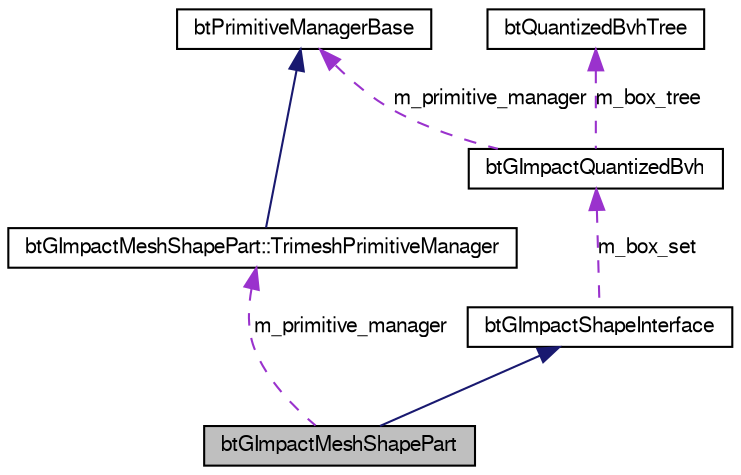 digraph G
{
  bgcolor="transparent";
  edge [fontname="FreeSans",fontsize=10,labelfontname="FreeSans",labelfontsize=10];
  node [fontname="FreeSans",fontsize=10,shape=record];
  Node1 [label="btGImpactMeshShapePart",height=0.2,width=0.4,color="black", fillcolor="grey75", style="filled" fontcolor="black"];
  Node2 -> Node1 [dir=back,color="midnightblue",fontsize=10,style="solid"];
  Node2 [label="btGImpactShapeInterface",height=0.2,width=0.4,color="black",URL="$classbt_g_impact_shape_interface.html",tooltip="Base class for gimpact shapes."];
  Node3 -> Node2 [dir=back,color="darkorchid3",fontsize=10,style="dashed",label="m_box_set"];
  Node3 [label="btGImpactQuantizedBvh",height=0.2,width=0.4,color="black",URL="$classbt_g_impact_quantized_bvh.html",tooltip="Structure for containing Boxes."];
  Node4 -> Node3 [dir=back,color="darkorchid3",fontsize=10,style="dashed",label="m_primitive_manager"];
  Node4 [label="btPrimitiveManagerBase",height=0.2,width=0.4,color="black",URL="$classbt_primitive_manager_base.html",tooltip="Prototype Base class for primitive classification."];
  Node5 -> Node3 [dir=back,color="darkorchid3",fontsize=10,style="dashed",label="m_box_tree"];
  Node5 [label="btQuantizedBvhTree",height=0.2,width=0.4,color="black",URL="$classbt_quantized_bvh_tree.html",tooltip="Basic Box tree structure."];
  Node6 -> Node1 [dir=back,color="darkorchid3",fontsize=10,style="dashed",label="m_primitive_manager"];
  Node6 [label="btGImpactMeshShapePart::TrimeshPrimitiveManager",height=0.2,width=0.4,color="black",URL="$classbt_g_impact_mesh_shape_part_1_1_trimesh_primitive_manager.html",tooltip="Trimesh primitive manager."];
  Node4 -> Node6 [dir=back,color="midnightblue",fontsize=10,style="solid"];
}
